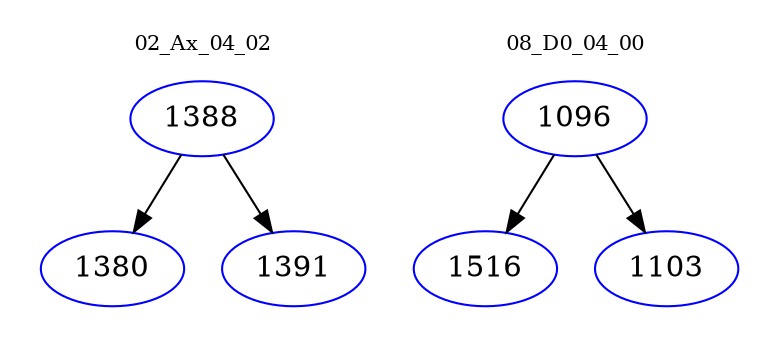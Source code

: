 digraph{
subgraph cluster_0 {
color = white
label = "02_Ax_04_02";
fontsize=10;
T0_1388 [label="1388", color="blue"]
T0_1388 -> T0_1380 [color="black"]
T0_1380 [label="1380", color="blue"]
T0_1388 -> T0_1391 [color="black"]
T0_1391 [label="1391", color="blue"]
}
subgraph cluster_1 {
color = white
label = "08_D0_04_00";
fontsize=10;
T1_1096 [label="1096", color="blue"]
T1_1096 -> T1_1516 [color="black"]
T1_1516 [label="1516", color="blue"]
T1_1096 -> T1_1103 [color="black"]
T1_1103 [label="1103", color="blue"]
}
}
